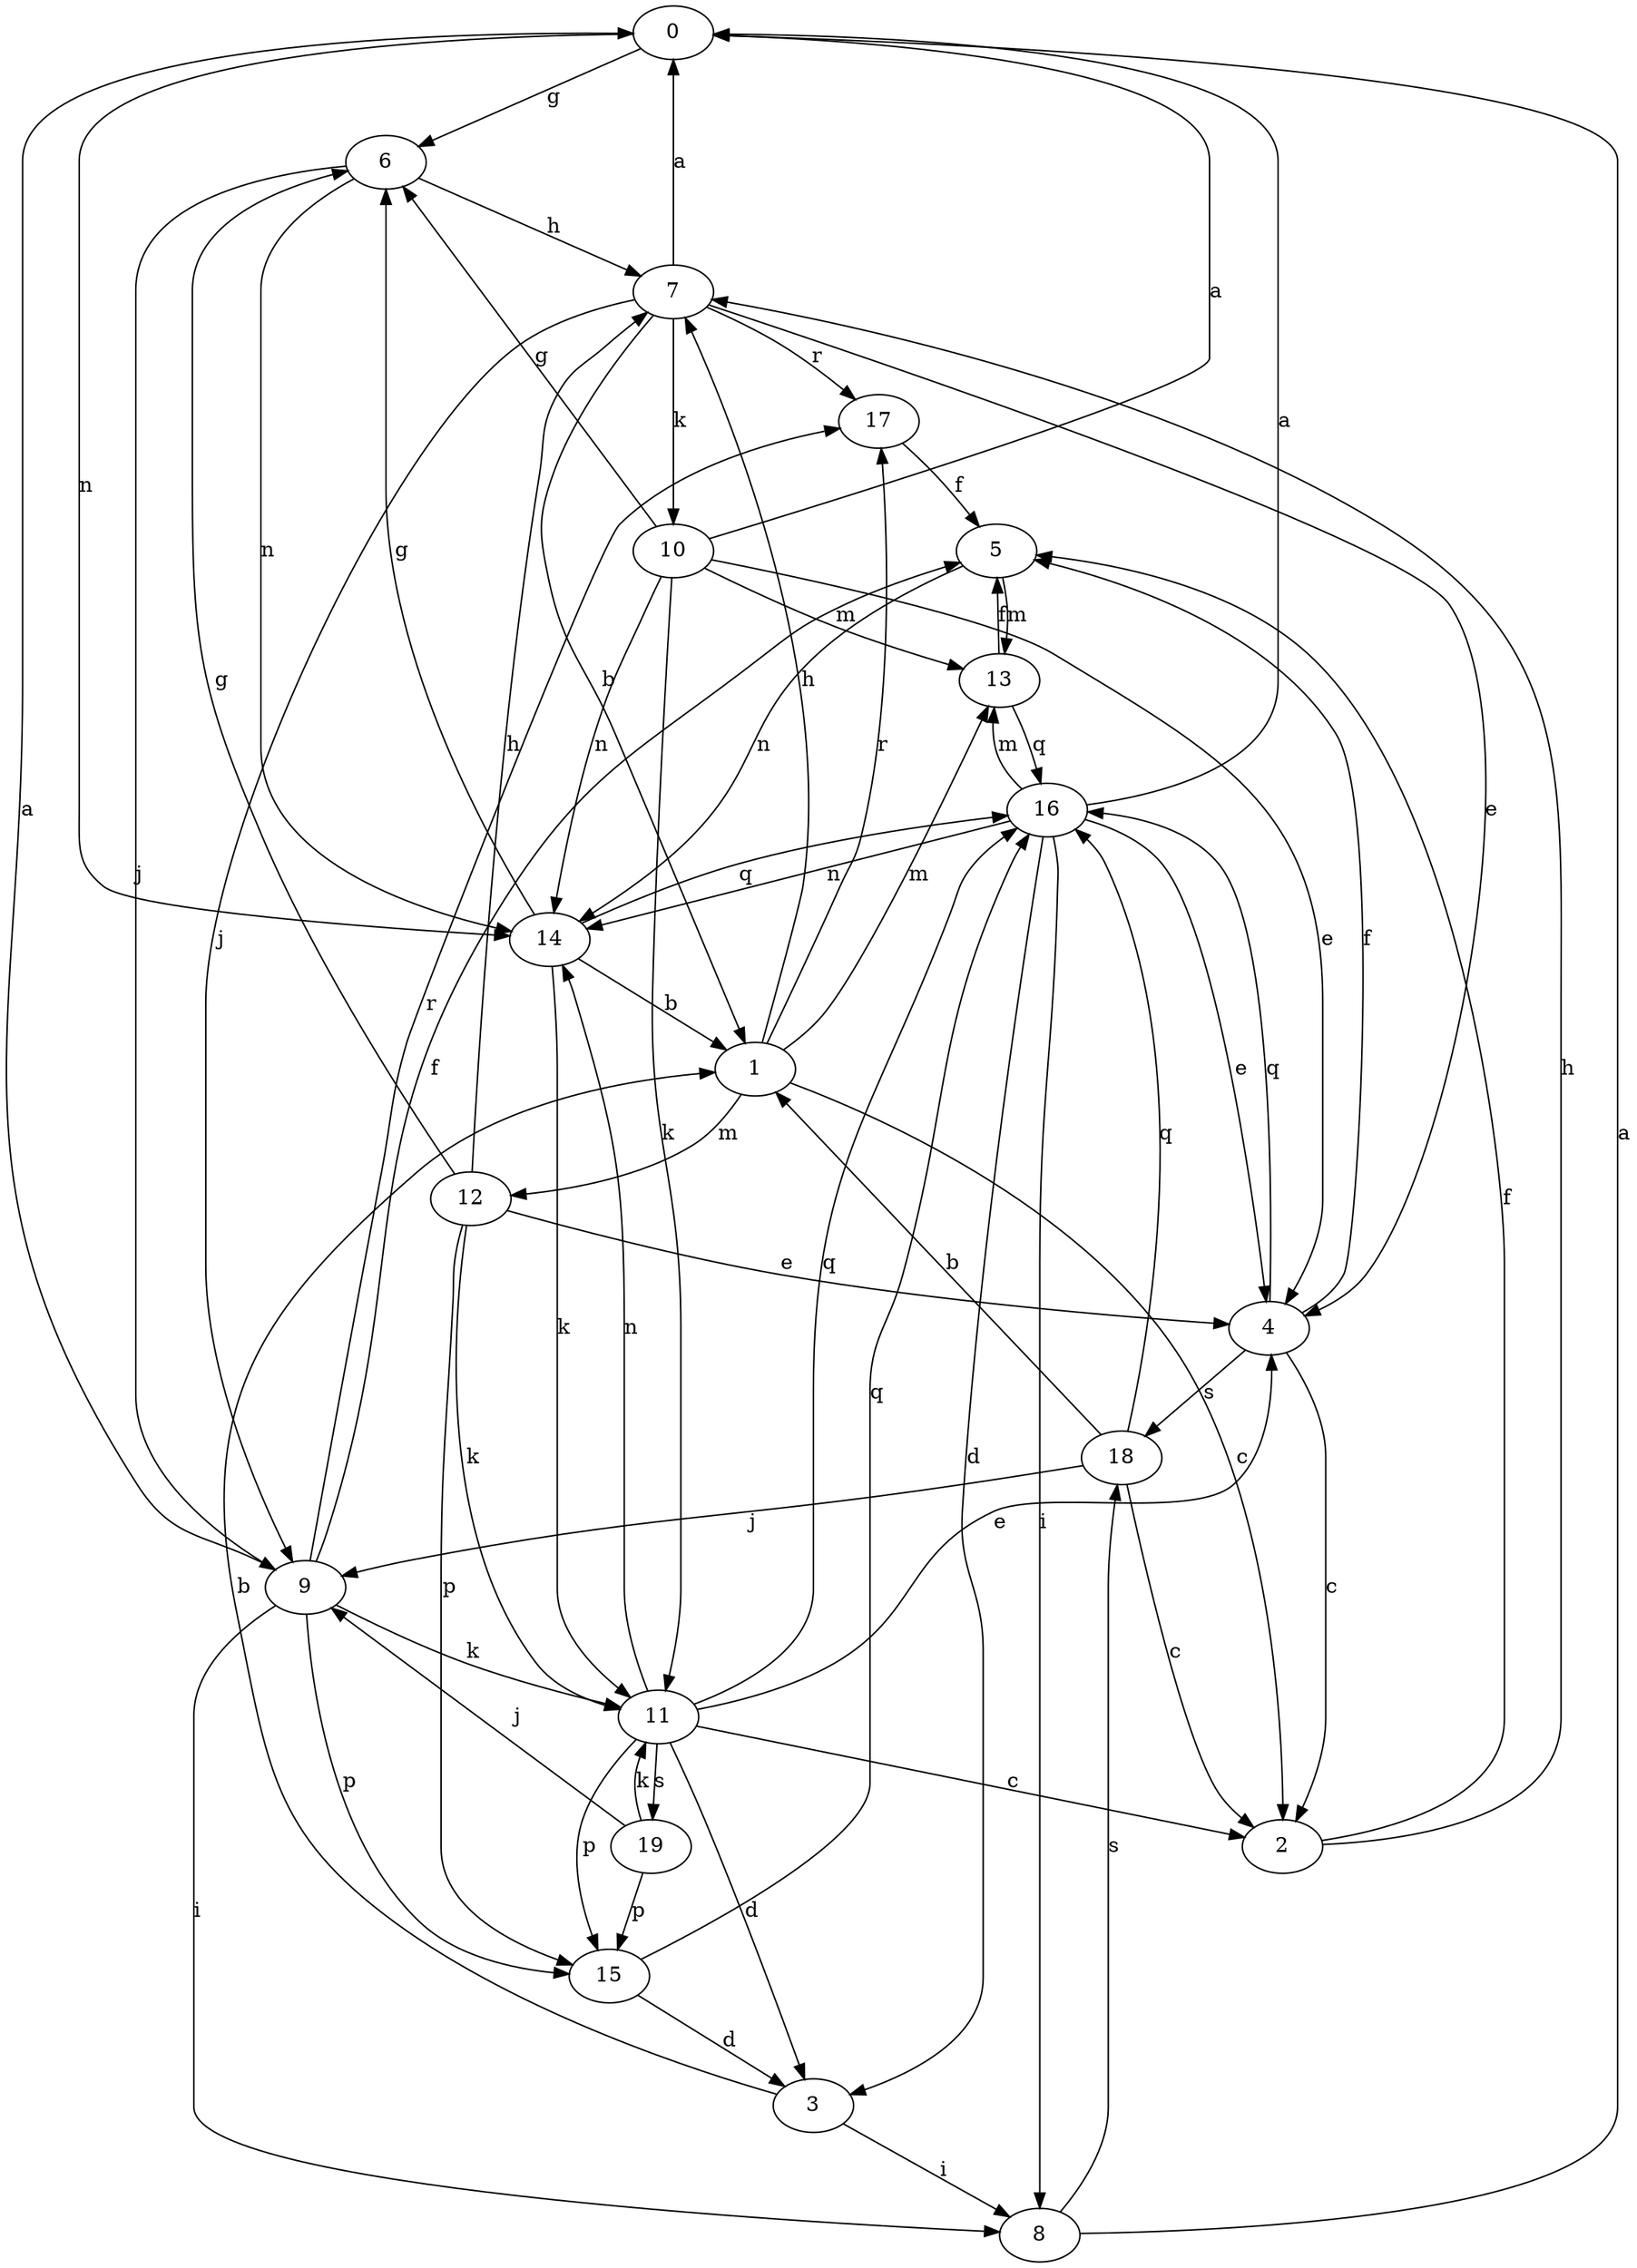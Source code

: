 strict digraph  {
0;
1;
2;
3;
4;
5;
6;
7;
8;
9;
10;
11;
12;
13;
14;
15;
16;
17;
18;
19;
0 -> 6  [label=g];
0 -> 14  [label=n];
1 -> 2  [label=c];
1 -> 7  [label=h];
1 -> 12  [label=m];
1 -> 13  [label=m];
1 -> 17  [label=r];
2 -> 5  [label=f];
2 -> 7  [label=h];
3 -> 1  [label=b];
3 -> 8  [label=i];
4 -> 2  [label=c];
4 -> 5  [label=f];
4 -> 16  [label=q];
4 -> 18  [label=s];
5 -> 13  [label=m];
5 -> 14  [label=n];
6 -> 7  [label=h];
6 -> 9  [label=j];
6 -> 14  [label=n];
7 -> 0  [label=a];
7 -> 1  [label=b];
7 -> 4  [label=e];
7 -> 9  [label=j];
7 -> 10  [label=k];
7 -> 17  [label=r];
8 -> 0  [label=a];
8 -> 18  [label=s];
9 -> 0  [label=a];
9 -> 5  [label=f];
9 -> 8  [label=i];
9 -> 11  [label=k];
9 -> 15  [label=p];
9 -> 17  [label=r];
10 -> 0  [label=a];
10 -> 4  [label=e];
10 -> 6  [label=g];
10 -> 11  [label=k];
10 -> 13  [label=m];
10 -> 14  [label=n];
11 -> 2  [label=c];
11 -> 3  [label=d];
11 -> 4  [label=e];
11 -> 14  [label=n];
11 -> 15  [label=p];
11 -> 16  [label=q];
11 -> 19  [label=s];
12 -> 4  [label=e];
12 -> 6  [label=g];
12 -> 7  [label=h];
12 -> 11  [label=k];
12 -> 15  [label=p];
13 -> 5  [label=f];
13 -> 16  [label=q];
14 -> 1  [label=b];
14 -> 6  [label=g];
14 -> 11  [label=k];
14 -> 16  [label=q];
15 -> 3  [label=d];
15 -> 16  [label=q];
16 -> 0  [label=a];
16 -> 3  [label=d];
16 -> 4  [label=e];
16 -> 8  [label=i];
16 -> 13  [label=m];
16 -> 14  [label=n];
17 -> 5  [label=f];
18 -> 1  [label=b];
18 -> 2  [label=c];
18 -> 9  [label=j];
18 -> 16  [label=q];
19 -> 9  [label=j];
19 -> 11  [label=k];
19 -> 15  [label=p];
}
